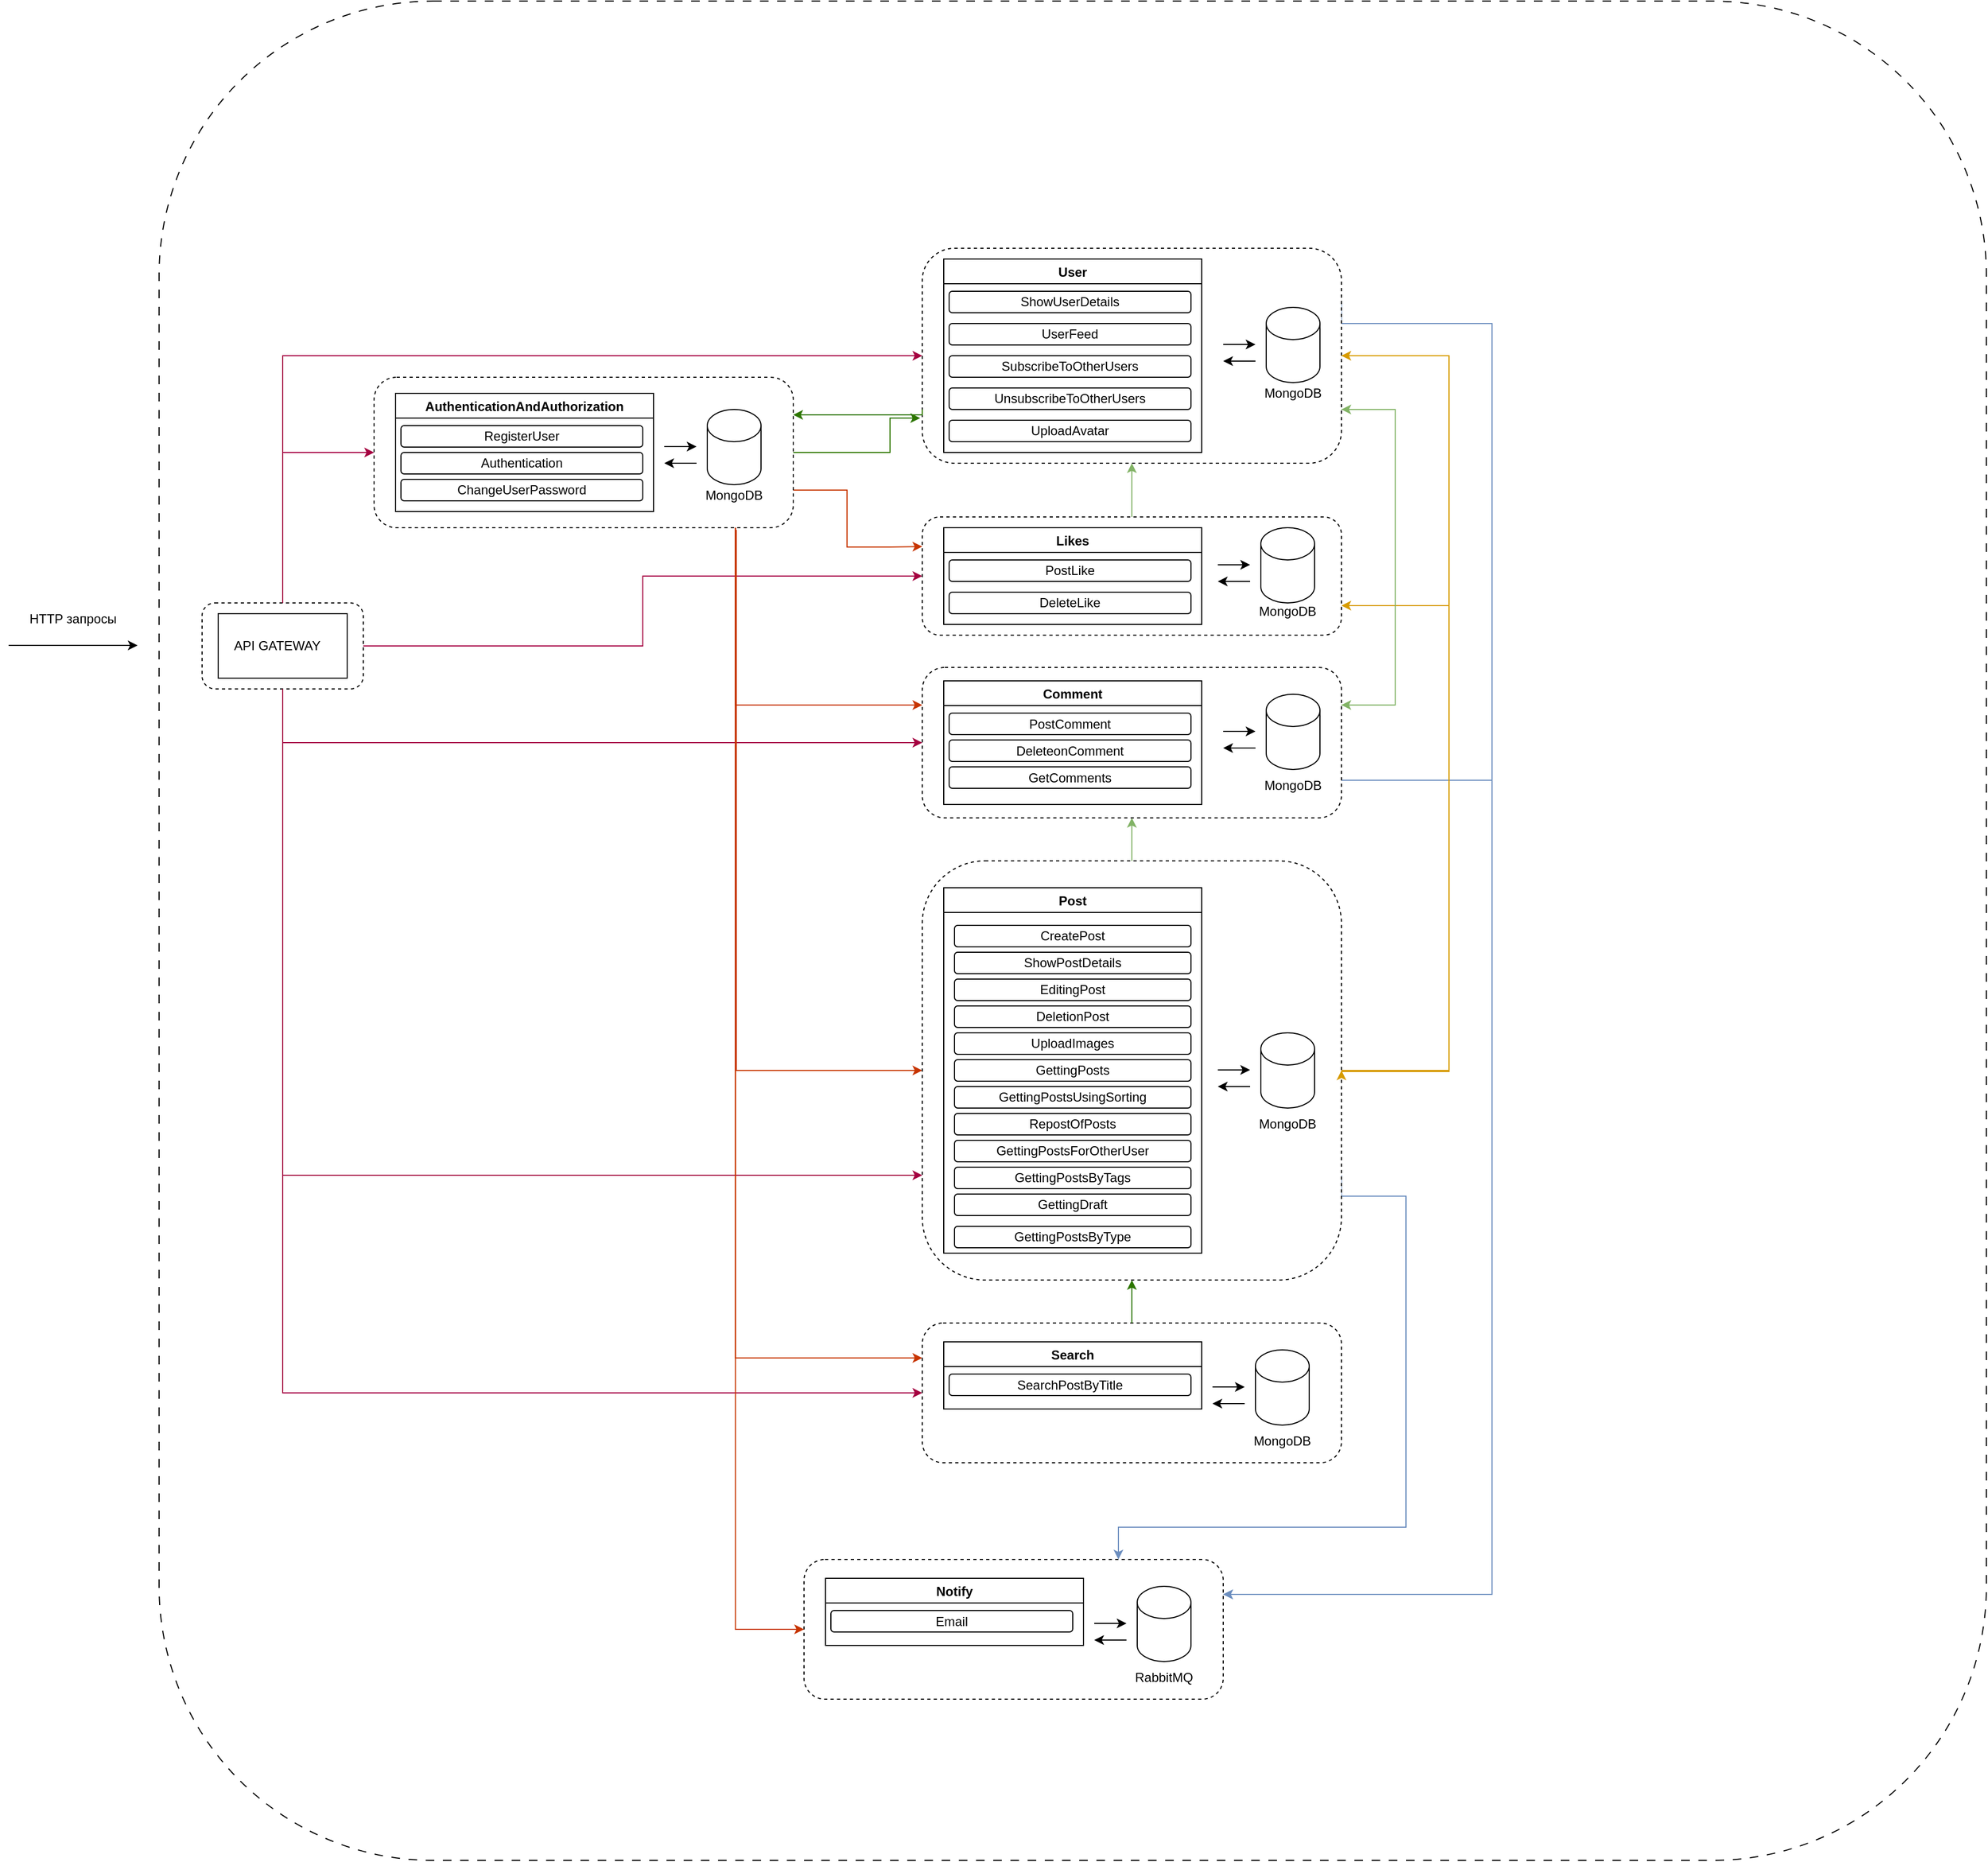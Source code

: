 <mxfile version="21.6.1" type="device">
  <diagram name="Страница 1" id="yI9zd2pT9esUjkgYPhoz">
    <mxGraphModel dx="1272" dy="843" grid="1" gridSize="10" guides="1" tooltips="1" connect="1" arrows="1" fold="1" page="1" pageScale="4" pageWidth="827" pageHeight="1169" math="0" shadow="0">
      <root>
        <mxCell id="0" />
        <mxCell id="1" parent="0" />
        <mxCell id="9OwBvTJ7RTWJVoX8R5Mj-106" value="" style="rounded=1;whiteSpace=wrap;html=1;dashed=1;dashPattern=8 8;" parent="1" vertex="1">
          <mxGeometry x="180" y="10" width="1700" height="1730" as="geometry" />
        </mxCell>
        <mxCell id="V9B4uRtNzhAgs2MjrMtX-153" value="" style="group" parent="1" vertex="1" connectable="0">
          <mxGeometry x="40" y="580" width="120" height="30" as="geometry" />
        </mxCell>
        <mxCell id="V9B4uRtNzhAgs2MjrMtX-4" value="" style="endArrow=classic;html=1;rounded=0;" parent="V9B4uRtNzhAgs2MjrMtX-153" edge="1">
          <mxGeometry width="50" height="50" relative="1" as="geometry">
            <mxPoint y="29.5" as="sourcePoint" />
            <mxPoint x="120" y="29.5" as="targetPoint" />
            <Array as="points" />
          </mxGeometry>
        </mxCell>
        <mxCell id="V9B4uRtNzhAgs2MjrMtX-154" style="edgeStyle=orthogonalEdgeStyle;rounded=0;orthogonalLoop=1;jettySize=auto;html=1;exitX=0.5;exitY=1;exitDx=0;exitDy=0;" parent="1" edge="1">
          <mxGeometry relative="1" as="geometry">
            <mxPoint x="625" y="1230" as="sourcePoint" />
            <mxPoint x="625" y="1230" as="targetPoint" />
          </mxGeometry>
        </mxCell>
        <mxCell id="V9B4uRtNzhAgs2MjrMtX-6" value="HTTP запросы" style="text;html=1;strokeColor=none;fillColor=none;align=center;verticalAlign=middle;whiteSpace=wrap;rounded=0;" parent="1" vertex="1">
          <mxGeometry x="50" y="570" width="100" height="30" as="geometry" />
        </mxCell>
        <mxCell id="9OwBvTJ7RTWJVoX8R5Mj-148" style="edgeStyle=orthogonalEdgeStyle;rounded=0;orthogonalLoop=1;jettySize=auto;html=1;exitX=0.5;exitY=0;exitDx=0;exitDy=0;entryX=0.5;entryY=1;entryDx=0;entryDy=0;fillColor=#d5e8d4;strokeColor=#82b366;" parent="1" source="9OwBvTJ7RTWJVoX8R5Mj-32" target="9OwBvTJ7RTWJVoX8R5Mj-17" edge="1">
          <mxGeometry relative="1" as="geometry" />
        </mxCell>
        <mxCell id="9OwBvTJ7RTWJVoX8R5Mj-142" style="edgeStyle=orthogonalEdgeStyle;rounded=0;orthogonalLoop=1;jettySize=auto;html=1;exitX=0.5;exitY=0;exitDx=0;exitDy=0;entryX=0.5;entryY=1;entryDx=0;entryDy=0;fillColor=#d5e8d4;strokeColor=#82b366;" parent="1" source="9OwBvTJ7RTWJVoX8R5Mj-70" target="9OwBvTJ7RTWJVoX8R5Mj-49" edge="1">
          <mxGeometry relative="1" as="geometry" />
        </mxCell>
        <mxCell id="9OwBvTJ7RTWJVoX8R5Mj-145" style="edgeStyle=orthogonalEdgeStyle;rounded=0;orthogonalLoop=1;jettySize=auto;html=1;exitX=1;exitY=0.5;exitDx=0;exitDy=0;entryX=1;entryY=0.75;entryDx=0;entryDy=0;fillColor=#ffe6cc;strokeColor=#d79b00;" parent="1" source="9OwBvTJ7RTWJVoX8R5Mj-70" target="9OwBvTJ7RTWJVoX8R5Mj-32" edge="1">
          <mxGeometry relative="1" as="geometry">
            <Array as="points">
              <mxPoint x="1380" y="1005" />
              <mxPoint x="1380" y="572" />
            </Array>
          </mxGeometry>
        </mxCell>
        <mxCell id="9OwBvTJ7RTWJVoX8R5Mj-105" value="" style="group" parent="1" vertex="1" connectable="0">
          <mxGeometry x="890" y="1240" width="390" height="130" as="geometry" />
        </mxCell>
        <mxCell id="9OwBvTJ7RTWJVoX8R5Mj-60" value="" style="rounded=1;whiteSpace=wrap;html=1;dashed=1;" parent="9OwBvTJ7RTWJVoX8R5Mj-105" vertex="1">
          <mxGeometry width="390" height="130" as="geometry" />
        </mxCell>
        <mxCell id="9OwBvTJ7RTWJVoX8R5Mj-61" value="Search" style="swimlane;" parent="9OwBvTJ7RTWJVoX8R5Mj-105" vertex="1">
          <mxGeometry x="20" y="17.5" width="240" height="62.5" as="geometry" />
        </mxCell>
        <mxCell id="9OwBvTJ7RTWJVoX8R5Mj-62" value="SearchPostByTitle" style="rounded=1;whiteSpace=wrap;html=1;" parent="9OwBvTJ7RTWJVoX8R5Mj-61" vertex="1">
          <mxGeometry x="5" y="30" width="225" height="20" as="geometry" />
        </mxCell>
        <mxCell id="9OwBvTJ7RTWJVoX8R5Mj-65" value="" style="endArrow=classic;html=1;rounded=0;" parent="9OwBvTJ7RTWJVoX8R5Mj-105" edge="1">
          <mxGeometry width="50" height="50" relative="1" as="geometry">
            <mxPoint x="300" y="75" as="sourcePoint" />
            <mxPoint x="270" y="75" as="targetPoint" />
          </mxGeometry>
        </mxCell>
        <mxCell id="9OwBvTJ7RTWJVoX8R5Mj-66" value="" style="shape=cylinder3;whiteSpace=wrap;html=1;boundedLbl=1;backgroundOutline=1;size=15;" parent="9OwBvTJ7RTWJVoX8R5Mj-105" vertex="1">
          <mxGeometry x="310" y="25" width="50" height="70" as="geometry" />
        </mxCell>
        <mxCell id="9OwBvTJ7RTWJVoX8R5Mj-67" value="" style="endArrow=classic;html=1;rounded=0;" parent="9OwBvTJ7RTWJVoX8R5Mj-105" edge="1">
          <mxGeometry width="50" height="50" relative="1" as="geometry">
            <mxPoint x="270" y="59.5" as="sourcePoint" />
            <mxPoint x="300" y="59.5" as="targetPoint" />
            <Array as="points">
              <mxPoint x="280" y="59.5" />
            </Array>
          </mxGeometry>
        </mxCell>
        <mxCell id="9OwBvTJ7RTWJVoX8R5Mj-68" value="MongoDB" style="text;html=1;strokeColor=none;fillColor=none;align=center;verticalAlign=middle;whiteSpace=wrap;rounded=0;" parent="9OwBvTJ7RTWJVoX8R5Mj-105" vertex="1">
          <mxGeometry x="305" y="95" width="60" height="30" as="geometry" />
        </mxCell>
        <mxCell id="9OwBvTJ7RTWJVoX8R5Mj-104" style="edgeStyle=orthogonalEdgeStyle;rounded=0;orthogonalLoop=1;jettySize=auto;html=1;exitX=0.5;exitY=1;exitDx=0;exitDy=0;" parent="9OwBvTJ7RTWJVoX8R5Mj-105" source="9OwBvTJ7RTWJVoX8R5Mj-60" target="9OwBvTJ7RTWJVoX8R5Mj-60" edge="1">
          <mxGeometry relative="1" as="geometry" />
        </mxCell>
        <mxCell id="9OwBvTJ7RTWJVoX8R5Mj-107" value="" style="group" parent="1" vertex="1" connectable="0">
          <mxGeometry x="220" y="570" width="150" height="80" as="geometry" />
        </mxCell>
        <mxCell id="V9B4uRtNzhAgs2MjrMtX-8" value="" style="rounded=1;whiteSpace=wrap;html=1;dashed=1;strokeColor=default;" parent="9OwBvTJ7RTWJVoX8R5Mj-107" vertex="1">
          <mxGeometry width="150" height="80" as="geometry" />
        </mxCell>
        <mxCell id="V9B4uRtNzhAgs2MjrMtX-7" value="" style="rounded=0;whiteSpace=wrap;html=1;perimeterSpacing=0;" parent="9OwBvTJ7RTWJVoX8R5Mj-107" vertex="1">
          <mxGeometry x="15" y="10" width="120" height="60" as="geometry" />
        </mxCell>
        <mxCell id="V9B4uRtNzhAgs2MjrMtX-9" value="API GATEWAY" style="text;html=1;strokeColor=none;fillColor=none;align=center;verticalAlign=middle;whiteSpace=wrap;rounded=0;" parent="9OwBvTJ7RTWJVoX8R5Mj-107" vertex="1">
          <mxGeometry x="15" y="25" width="110" height="30" as="geometry" />
        </mxCell>
        <mxCell id="9OwBvTJ7RTWJVoX8R5Mj-108" style="edgeStyle=orthogonalEdgeStyle;rounded=0;orthogonalLoop=1;jettySize=auto;html=1;exitX=0.5;exitY=0;exitDx=0;exitDy=0;entryX=0;entryY=0.5;entryDx=0;entryDy=0;fillColor=#d80073;strokeColor=#A50040;" parent="1" source="V9B4uRtNzhAgs2MjrMtX-8" target="9OwBvTJ7RTWJVoX8R5Mj-2" edge="1">
          <mxGeometry relative="1" as="geometry" />
        </mxCell>
        <mxCell id="9OwBvTJ7RTWJVoX8R5Mj-109" style="edgeStyle=orthogonalEdgeStyle;rounded=0;orthogonalLoop=1;jettySize=auto;html=1;exitX=0.5;exitY=0;exitDx=0;exitDy=0;entryX=0;entryY=0.5;entryDx=0;entryDy=0;fillColor=#d80073;strokeColor=#A50040;" parent="1" source="V9B4uRtNzhAgs2MjrMtX-8" target="9OwBvTJ7RTWJVoX8R5Mj-17" edge="1">
          <mxGeometry relative="1" as="geometry" />
        </mxCell>
        <mxCell id="9OwBvTJ7RTWJVoX8R5Mj-110" style="edgeStyle=orthogonalEdgeStyle;rounded=0;orthogonalLoop=1;jettySize=auto;html=1;exitX=1;exitY=0.5;exitDx=0;exitDy=0;entryX=0;entryY=0.5;entryDx=0;entryDy=0;fillColor=#d80073;strokeColor=#A50040;" parent="1" source="V9B4uRtNzhAgs2MjrMtX-8" target="9OwBvTJ7RTWJVoX8R5Mj-32" edge="1">
          <mxGeometry relative="1" as="geometry" />
        </mxCell>
        <mxCell id="9OwBvTJ7RTWJVoX8R5Mj-111" style="edgeStyle=orthogonalEdgeStyle;rounded=0;orthogonalLoop=1;jettySize=auto;html=1;exitX=0.5;exitY=1;exitDx=0;exitDy=0;entryX=0;entryY=0.5;entryDx=0;entryDy=0;fillColor=#d80073;strokeColor=#A50040;" parent="1" source="V9B4uRtNzhAgs2MjrMtX-8" target="9OwBvTJ7RTWJVoX8R5Mj-49" edge="1">
          <mxGeometry relative="1" as="geometry" />
        </mxCell>
        <mxCell id="9OwBvTJ7RTWJVoX8R5Mj-112" style="edgeStyle=orthogonalEdgeStyle;rounded=0;orthogonalLoop=1;jettySize=auto;html=1;exitX=0.5;exitY=1;exitDx=0;exitDy=0;entryX=0;entryY=0.75;entryDx=0;entryDy=0;fillColor=#d80073;strokeColor=#A50040;" parent="1" source="V9B4uRtNzhAgs2MjrMtX-8" target="9OwBvTJ7RTWJVoX8R5Mj-70" edge="1">
          <mxGeometry relative="1" as="geometry" />
        </mxCell>
        <mxCell id="9OwBvTJ7RTWJVoX8R5Mj-113" style="edgeStyle=orthogonalEdgeStyle;rounded=0;orthogonalLoop=1;jettySize=auto;html=1;exitX=0.5;exitY=1;exitDx=0;exitDy=0;entryX=0;entryY=0.5;entryDx=0;entryDy=0;fillColor=#d80073;strokeColor=#A50040;" parent="1" source="V9B4uRtNzhAgs2MjrMtX-8" target="9OwBvTJ7RTWJVoX8R5Mj-60" edge="1">
          <mxGeometry relative="1" as="geometry" />
        </mxCell>
        <mxCell id="9OwBvTJ7RTWJVoX8R5Mj-115" value="" style="group" parent="1" vertex="1" connectable="0">
          <mxGeometry x="780" y="1460" width="390" height="130" as="geometry" />
        </mxCell>
        <mxCell id="9OwBvTJ7RTWJVoX8R5Mj-116" value="" style="rounded=1;whiteSpace=wrap;html=1;dashed=1;" parent="9OwBvTJ7RTWJVoX8R5Mj-115" vertex="1">
          <mxGeometry width="390" height="130" as="geometry" />
        </mxCell>
        <mxCell id="9OwBvTJ7RTWJVoX8R5Mj-117" value="Notify" style="swimlane;" parent="9OwBvTJ7RTWJVoX8R5Mj-115" vertex="1">
          <mxGeometry x="20" y="17.5" width="240" height="62.5" as="geometry" />
        </mxCell>
        <mxCell id="9OwBvTJ7RTWJVoX8R5Mj-118" value="Email" style="rounded=1;whiteSpace=wrap;html=1;" parent="9OwBvTJ7RTWJVoX8R5Mj-117" vertex="1">
          <mxGeometry x="5" y="30" width="225" height="20" as="geometry" />
        </mxCell>
        <mxCell id="9OwBvTJ7RTWJVoX8R5Mj-119" value="" style="endArrow=classic;html=1;rounded=0;" parent="9OwBvTJ7RTWJVoX8R5Mj-115" edge="1">
          <mxGeometry width="50" height="50" relative="1" as="geometry">
            <mxPoint x="300" y="75" as="sourcePoint" />
            <mxPoint x="270" y="75" as="targetPoint" />
          </mxGeometry>
        </mxCell>
        <mxCell id="9OwBvTJ7RTWJVoX8R5Mj-120" value="" style="shape=cylinder3;whiteSpace=wrap;html=1;boundedLbl=1;backgroundOutline=1;size=15;" parent="9OwBvTJ7RTWJVoX8R5Mj-115" vertex="1">
          <mxGeometry x="310" y="25" width="50" height="70" as="geometry" />
        </mxCell>
        <mxCell id="9OwBvTJ7RTWJVoX8R5Mj-121" value="" style="endArrow=classic;html=1;rounded=0;" parent="9OwBvTJ7RTWJVoX8R5Mj-115" edge="1">
          <mxGeometry width="50" height="50" relative="1" as="geometry">
            <mxPoint x="270" y="59.5" as="sourcePoint" />
            <mxPoint x="300" y="59.5" as="targetPoint" />
            <Array as="points">
              <mxPoint x="280" y="59.5" />
            </Array>
          </mxGeometry>
        </mxCell>
        <mxCell id="9OwBvTJ7RTWJVoX8R5Mj-122" value="RabbitMQ" style="text;html=1;strokeColor=none;fillColor=none;align=center;verticalAlign=middle;whiteSpace=wrap;rounded=0;" parent="9OwBvTJ7RTWJVoX8R5Mj-115" vertex="1">
          <mxGeometry x="305" y="95" width="60" height="30" as="geometry" />
        </mxCell>
        <mxCell id="9OwBvTJ7RTWJVoX8R5Mj-123" style="edgeStyle=orthogonalEdgeStyle;rounded=0;orthogonalLoop=1;jettySize=auto;html=1;exitX=0.5;exitY=1;exitDx=0;exitDy=0;" parent="9OwBvTJ7RTWJVoX8R5Mj-115" source="9OwBvTJ7RTWJVoX8R5Mj-116" target="9OwBvTJ7RTWJVoX8R5Mj-116" edge="1">
          <mxGeometry relative="1" as="geometry" />
        </mxCell>
        <mxCell id="9OwBvTJ7RTWJVoX8R5Mj-126" style="edgeStyle=orthogonalEdgeStyle;rounded=0;orthogonalLoop=1;jettySize=auto;html=1;exitX=1;exitY=0.75;exitDx=0;exitDy=0;entryX=0;entryY=0.25;entryDx=0;entryDy=0;fillColor=#fa6800;strokeColor=#C73500;" parent="1" source="9OwBvTJ7RTWJVoX8R5Mj-2" target="9OwBvTJ7RTWJVoX8R5Mj-32" edge="1">
          <mxGeometry relative="1" as="geometry">
            <Array as="points">
              <mxPoint x="820" y="465" />
              <mxPoint x="820" y="518" />
              <mxPoint x="860" y="518" />
            </Array>
          </mxGeometry>
        </mxCell>
        <mxCell id="9OwBvTJ7RTWJVoX8R5Mj-127" style="edgeStyle=orthogonalEdgeStyle;rounded=0;orthogonalLoop=1;jettySize=auto;html=1;exitX=0.862;exitY=0.998;exitDx=0;exitDy=0;entryX=0;entryY=0.25;entryDx=0;entryDy=0;exitPerimeter=0;fillColor=#fa6800;strokeColor=#C73500;" parent="1" source="9OwBvTJ7RTWJVoX8R5Mj-2" target="9OwBvTJ7RTWJVoX8R5Mj-49" edge="1">
          <mxGeometry relative="1" as="geometry">
            <Array as="points">
              <mxPoint x="716" y="665" />
            </Array>
          </mxGeometry>
        </mxCell>
        <mxCell id="9OwBvTJ7RTWJVoX8R5Mj-129" style="edgeStyle=orthogonalEdgeStyle;rounded=0;orthogonalLoop=1;jettySize=auto;html=1;exitX=0.864;exitY=1.014;exitDx=0;exitDy=0;entryX=0;entryY=0.5;entryDx=0;entryDy=0;exitPerimeter=0;fillColor=#fa6800;strokeColor=#C73500;" parent="1" source="9OwBvTJ7RTWJVoX8R5Mj-2" target="9OwBvTJ7RTWJVoX8R5Mj-70" edge="1">
          <mxGeometry relative="1" as="geometry">
            <Array as="points">
              <mxPoint x="717" y="1005" />
            </Array>
          </mxGeometry>
        </mxCell>
        <mxCell id="9OwBvTJ7RTWJVoX8R5Mj-131" style="edgeStyle=orthogonalEdgeStyle;rounded=0;orthogonalLoop=1;jettySize=auto;html=1;exitX=0.862;exitY=0.998;exitDx=0;exitDy=0;entryX=0;entryY=0.25;entryDx=0;entryDy=0;fillColor=#fa6800;strokeColor=#C73500;exitPerimeter=0;" parent="1" source="9OwBvTJ7RTWJVoX8R5Mj-2" target="9OwBvTJ7RTWJVoX8R5Mj-60" edge="1">
          <mxGeometry relative="1" as="geometry">
            <Array as="points">
              <mxPoint x="716" y="1272" />
            </Array>
          </mxGeometry>
        </mxCell>
        <mxCell id="9OwBvTJ7RTWJVoX8R5Mj-132" style="edgeStyle=orthogonalEdgeStyle;rounded=0;orthogonalLoop=1;jettySize=auto;html=1;exitX=0.862;exitY=0.998;exitDx=0;exitDy=0;entryX=0;entryY=0.5;entryDx=0;entryDy=0;exitPerimeter=0;fillColor=#fa6800;strokeColor=#C73500;" parent="1" source="9OwBvTJ7RTWJVoX8R5Mj-2" target="9OwBvTJ7RTWJVoX8R5Mj-116" edge="1">
          <mxGeometry relative="1" as="geometry">
            <Array as="points">
              <mxPoint x="716" y="1525" />
            </Array>
          </mxGeometry>
        </mxCell>
        <mxCell id="9OwBvTJ7RTWJVoX8R5Mj-138" style="edgeStyle=orthogonalEdgeStyle;rounded=0;orthogonalLoop=1;jettySize=auto;html=1;exitX=1;exitY=0.25;exitDx=0;exitDy=0;entryX=1;entryY=0.25;entryDx=0;entryDy=0;fillColor=#dae8fc;strokeColor=#6c8ebf;" parent="1" source="9OwBvTJ7RTWJVoX8R5Mj-17" edge="1" target="9OwBvTJ7RTWJVoX8R5Mj-116">
          <mxGeometry relative="1" as="geometry">
            <mxPoint x="920" y="1520" as="targetPoint" />
            <Array as="points">
              <mxPoint x="1280" y="310" />
              <mxPoint x="1420" y="310" />
              <mxPoint x="1420" y="1493" />
            </Array>
          </mxGeometry>
        </mxCell>
        <mxCell id="9OwBvTJ7RTWJVoX8R5Mj-147" style="edgeStyle=orthogonalEdgeStyle;rounded=0;orthogonalLoop=1;jettySize=auto;html=1;exitX=1;exitY=0.75;exitDx=0;exitDy=0;entryX=1;entryY=0.25;entryDx=0;entryDy=0;fillColor=#dae8fc;strokeColor=#6c8ebf;" parent="1" source="9OwBvTJ7RTWJVoX8R5Mj-49" target="9OwBvTJ7RTWJVoX8R5Mj-116" edge="1">
          <mxGeometry relative="1" as="geometry">
            <Array as="points">
              <mxPoint x="1420" y="735" />
              <mxPoint x="1420" y="1493" />
            </Array>
          </mxGeometry>
        </mxCell>
        <mxCell id="9OwBvTJ7RTWJVoX8R5Mj-151" style="edgeStyle=orthogonalEdgeStyle;rounded=0;orthogonalLoop=1;jettySize=auto;html=1;exitX=1;exitY=0.75;exitDx=0;exitDy=0;entryX=0.75;entryY=0;entryDx=0;entryDy=0;fillColor=#dae8fc;strokeColor=#6c8ebf;" parent="1" source="9OwBvTJ7RTWJVoX8R5Mj-70" target="9OwBvTJ7RTWJVoX8R5Mj-116" edge="1">
          <mxGeometry relative="1" as="geometry">
            <mxPoint x="920" y="1460" as="targetPoint" />
            <Array as="points">
              <mxPoint x="1280" y="1122" />
              <mxPoint x="1340" y="1122" />
              <mxPoint x="1340" y="1430" />
              <mxPoint x="1073" y="1430" />
            </Array>
          </mxGeometry>
        </mxCell>
        <mxCell id="9OwBvTJ7RTWJVoX8R5Mj-140" style="edgeStyle=orthogonalEdgeStyle;rounded=0;orthogonalLoop=1;jettySize=auto;html=1;exitX=1;exitY=0.5;exitDx=0;exitDy=0;entryX=-0.005;entryY=0.79;entryDx=0;entryDy=0;entryPerimeter=0;fillColor=#60a917;strokeColor=#2D7600;" parent="1" source="9OwBvTJ7RTWJVoX8R5Mj-2" target="9OwBvTJ7RTWJVoX8R5Mj-17" edge="1">
          <mxGeometry relative="1" as="geometry">
            <Array as="points">
              <mxPoint x="860" y="430" />
              <mxPoint x="860" y="398" />
            </Array>
          </mxGeometry>
        </mxCell>
        <mxCell id="9OwBvTJ7RTWJVoX8R5Mj-94" value="" style="group" parent="1" vertex="1" connectable="0">
          <mxGeometry x="380" y="360" width="390" height="140" as="geometry" />
        </mxCell>
        <mxCell id="9OwBvTJ7RTWJVoX8R5Mj-2" value="" style="rounded=1;whiteSpace=wrap;html=1;dashed=1;" parent="9OwBvTJ7RTWJVoX8R5Mj-94" vertex="1">
          <mxGeometry width="390" height="140" as="geometry" />
        </mxCell>
        <mxCell id="9OwBvTJ7RTWJVoX8R5Mj-3" value="AuthenticationAndAuthorization" style="swimlane;" parent="9OwBvTJ7RTWJVoX8R5Mj-94" vertex="1">
          <mxGeometry x="20" y="15" width="240" height="110" as="geometry" />
        </mxCell>
        <mxCell id="9OwBvTJ7RTWJVoX8R5Mj-4" value="RegisterUser" style="rounded=1;whiteSpace=wrap;html=1;" parent="9OwBvTJ7RTWJVoX8R5Mj-3" vertex="1">
          <mxGeometry x="5" y="30" width="225" height="20" as="geometry" />
        </mxCell>
        <mxCell id="9OwBvTJ7RTWJVoX8R5Mj-5" value="Authentication" style="rounded=1;whiteSpace=wrap;html=1;" parent="9OwBvTJ7RTWJVoX8R5Mj-3" vertex="1">
          <mxGeometry x="5" y="55" width="225" height="20" as="geometry" />
        </mxCell>
        <mxCell id="9OwBvTJ7RTWJVoX8R5Mj-7" value="ChangeUserPassword" style="rounded=1;whiteSpace=wrap;html=1;" parent="9OwBvTJ7RTWJVoX8R5Mj-3" vertex="1">
          <mxGeometry x="5" y="80" width="225" height="20" as="geometry" />
        </mxCell>
        <mxCell id="9OwBvTJ7RTWJVoX8R5Mj-12" value="" style="endArrow=classic;html=1;rounded=0;" parent="9OwBvTJ7RTWJVoX8R5Mj-94" edge="1">
          <mxGeometry width="50" height="50" relative="1" as="geometry">
            <mxPoint x="300" y="80" as="sourcePoint" />
            <mxPoint x="270" y="80" as="targetPoint" />
          </mxGeometry>
        </mxCell>
        <mxCell id="9OwBvTJ7RTWJVoX8R5Mj-13" value="" style="shape=cylinder3;whiteSpace=wrap;html=1;boundedLbl=1;backgroundOutline=1;size=15;" parent="9OwBvTJ7RTWJVoX8R5Mj-94" vertex="1">
          <mxGeometry x="310" y="30" width="50" height="70" as="geometry" />
        </mxCell>
        <mxCell id="9OwBvTJ7RTWJVoX8R5Mj-14" value="MongoDB" style="text;html=1;strokeColor=none;fillColor=none;align=center;verticalAlign=middle;whiteSpace=wrap;rounded=0;" parent="9OwBvTJ7RTWJVoX8R5Mj-94" vertex="1">
          <mxGeometry x="305" y="95" width="60" height="30" as="geometry" />
        </mxCell>
        <mxCell id="9OwBvTJ7RTWJVoX8R5Mj-15" value="" style="endArrow=classic;html=1;rounded=0;" parent="9OwBvTJ7RTWJVoX8R5Mj-94" edge="1">
          <mxGeometry width="50" height="50" relative="1" as="geometry">
            <mxPoint x="270" y="64.5" as="sourcePoint" />
            <mxPoint x="300" y="64.5" as="targetPoint" />
            <Array as="points">
              <mxPoint x="280" y="64.5" />
            </Array>
          </mxGeometry>
        </mxCell>
        <mxCell id="9OwBvTJ7RTWJVoX8R5Mj-98" value="" style="group" parent="1" vertex="1" connectable="0">
          <mxGeometry x="870" y="240" width="410" height="200" as="geometry" />
        </mxCell>
        <mxCell id="9OwBvTJ7RTWJVoX8R5Mj-17" value="" style="rounded=1;whiteSpace=wrap;html=1;dashed=1;" parent="9OwBvTJ7RTWJVoX8R5Mj-98" vertex="1">
          <mxGeometry x="20" width="390" height="200" as="geometry" />
        </mxCell>
        <mxCell id="9OwBvTJ7RTWJVoX8R5Mj-24" value="UserFeed" style="rounded=1;whiteSpace=wrap;html=1;" parent="9OwBvTJ7RTWJVoX8R5Mj-98" vertex="1">
          <mxGeometry x="45" y="70" width="225" height="20" as="geometry" />
        </mxCell>
        <mxCell id="9OwBvTJ7RTWJVoX8R5Mj-25" value="SubscribeToOtherUsers" style="rounded=1;whiteSpace=wrap;html=1;" parent="9OwBvTJ7RTWJVoX8R5Mj-98" vertex="1">
          <mxGeometry x="45" y="100" width="225" height="20" as="geometry" />
        </mxCell>
        <mxCell id="9OwBvTJ7RTWJVoX8R5Mj-27" value="" style="endArrow=classic;html=1;rounded=0;" parent="9OwBvTJ7RTWJVoX8R5Mj-98" edge="1">
          <mxGeometry width="50" height="50" relative="1" as="geometry">
            <mxPoint x="330" y="105" as="sourcePoint" />
            <mxPoint x="300" y="105" as="targetPoint" />
          </mxGeometry>
        </mxCell>
        <mxCell id="9OwBvTJ7RTWJVoX8R5Mj-28" value="" style="shape=cylinder3;whiteSpace=wrap;html=1;boundedLbl=1;backgroundOutline=1;size=15;" parent="9OwBvTJ7RTWJVoX8R5Mj-98" vertex="1">
          <mxGeometry x="340" y="55" width="50" height="70" as="geometry" />
        </mxCell>
        <mxCell id="9OwBvTJ7RTWJVoX8R5Mj-29" value="MongoDB" style="text;html=1;strokeColor=none;fillColor=none;align=center;verticalAlign=middle;whiteSpace=wrap;rounded=0;" parent="9OwBvTJ7RTWJVoX8R5Mj-98" vertex="1">
          <mxGeometry x="335" y="120" width="60" height="30" as="geometry" />
        </mxCell>
        <mxCell id="9OwBvTJ7RTWJVoX8R5Mj-30" value="" style="endArrow=classic;html=1;rounded=0;" parent="9OwBvTJ7RTWJVoX8R5Mj-98" edge="1">
          <mxGeometry width="50" height="50" relative="1" as="geometry">
            <mxPoint x="300" y="89.5" as="sourcePoint" />
            <mxPoint x="330" y="89.5" as="targetPoint" />
            <Array as="points">
              <mxPoint x="310" y="89.5" />
            </Array>
          </mxGeometry>
        </mxCell>
        <mxCell id="9OwBvTJ7RTWJVoX8R5Mj-18" value="User" style="swimlane;container=0;" parent="9OwBvTJ7RTWJVoX8R5Mj-98" vertex="1">
          <mxGeometry x="40" y="10" width="240" height="180" as="geometry" />
        </mxCell>
        <mxCell id="9OwBvTJ7RTWJVoX8R5Mj-21" value="ShowUserDetails" style="rounded=1;whiteSpace=wrap;html=1;" parent="9OwBvTJ7RTWJVoX8R5Mj-98" vertex="1">
          <mxGeometry x="45" y="40" width="225" height="20" as="geometry" />
        </mxCell>
        <mxCell id="9OwBvTJ7RTWJVoX8R5Mj-23" value="UploadAvatar" style="rounded=1;whiteSpace=wrap;html=1;" parent="9OwBvTJ7RTWJVoX8R5Mj-98" vertex="1">
          <mxGeometry x="45" y="160" width="225" height="20" as="geometry" />
        </mxCell>
        <mxCell id="9OwBvTJ7RTWJVoX8R5Mj-26" value="UnsubscribeToOtherUsers" style="rounded=1;whiteSpace=wrap;html=1;container=0;" parent="9OwBvTJ7RTWJVoX8R5Mj-98" vertex="1">
          <mxGeometry x="45" y="130" width="225" height="20" as="geometry" />
        </mxCell>
        <mxCell id="9OwBvTJ7RTWJVoX8R5Mj-153" value="" style="group" parent="1" vertex="1" connectable="0">
          <mxGeometry x="890" y="490" width="390" height="110" as="geometry" />
        </mxCell>
        <mxCell id="9OwBvTJ7RTWJVoX8R5Mj-32" value="" style="rounded=1;whiteSpace=wrap;html=1;dashed=1;" parent="9OwBvTJ7RTWJVoX8R5Mj-153" vertex="1">
          <mxGeometry width="390" height="110" as="geometry" />
        </mxCell>
        <mxCell id="9OwBvTJ7RTWJVoX8R5Mj-33" value="Likes" style="swimlane;" parent="9OwBvTJ7RTWJVoX8R5Mj-153" vertex="1">
          <mxGeometry x="20" y="10" width="240" height="90" as="geometry" />
        </mxCell>
        <mxCell id="9OwBvTJ7RTWJVoX8R5Mj-46" value="PostLike" style="rounded=1;whiteSpace=wrap;html=1;" parent="9OwBvTJ7RTWJVoX8R5Mj-33" vertex="1">
          <mxGeometry x="5" y="30" width="225" height="20" as="geometry" />
        </mxCell>
        <mxCell id="9OwBvTJ7RTWJVoX8R5Mj-47" value="DeleteLike" style="rounded=1;whiteSpace=wrap;html=1;" parent="9OwBvTJ7RTWJVoX8R5Mj-33" vertex="1">
          <mxGeometry x="5" y="60" width="225" height="20" as="geometry" />
        </mxCell>
        <mxCell id="9OwBvTJ7RTWJVoX8R5Mj-42" value="" style="endArrow=classic;html=1;rounded=0;" parent="9OwBvTJ7RTWJVoX8R5Mj-153" edge="1">
          <mxGeometry width="50" height="50" relative="1" as="geometry">
            <mxPoint x="305" y="60" as="sourcePoint" />
            <mxPoint x="275" y="60" as="targetPoint" />
          </mxGeometry>
        </mxCell>
        <mxCell id="9OwBvTJ7RTWJVoX8R5Mj-43" value="" style="shape=cylinder3;whiteSpace=wrap;html=1;boundedLbl=1;backgroundOutline=1;size=15;" parent="9OwBvTJ7RTWJVoX8R5Mj-153" vertex="1">
          <mxGeometry x="315" y="10" width="50" height="70" as="geometry" />
        </mxCell>
        <mxCell id="9OwBvTJ7RTWJVoX8R5Mj-44" value="MongoDB" style="text;html=1;strokeColor=none;fillColor=none;align=center;verticalAlign=middle;whiteSpace=wrap;rounded=0;" parent="9OwBvTJ7RTWJVoX8R5Mj-153" vertex="1">
          <mxGeometry x="310" y="70" width="60" height="35" as="geometry" />
        </mxCell>
        <mxCell id="9OwBvTJ7RTWJVoX8R5Mj-45" value="" style="endArrow=classic;html=1;rounded=0;" parent="9OwBvTJ7RTWJVoX8R5Mj-153" edge="1">
          <mxGeometry width="50" height="50" relative="1" as="geometry">
            <mxPoint x="275" y="44.5" as="sourcePoint" />
            <mxPoint x="305" y="44.5" as="targetPoint" />
            <Array as="points">
              <mxPoint x="285" y="44.5" />
            </Array>
          </mxGeometry>
        </mxCell>
        <mxCell id="9OwBvTJ7RTWJVoX8R5Mj-154" value="" style="group" parent="1" vertex="1" connectable="0">
          <mxGeometry x="890" y="630" width="390" height="140" as="geometry" />
        </mxCell>
        <mxCell id="9OwBvTJ7RTWJVoX8R5Mj-49" value="" style="rounded=1;whiteSpace=wrap;html=1;dashed=1;" parent="9OwBvTJ7RTWJVoX8R5Mj-154" vertex="1">
          <mxGeometry width="390" height="140" as="geometry" />
        </mxCell>
        <mxCell id="9OwBvTJ7RTWJVoX8R5Mj-50" value="Comment" style="swimlane;" parent="9OwBvTJ7RTWJVoX8R5Mj-154" vertex="1">
          <mxGeometry x="20" y="12.5" width="240" height="115" as="geometry" />
        </mxCell>
        <mxCell id="9OwBvTJ7RTWJVoX8R5Mj-51" value="PostComment" style="rounded=1;whiteSpace=wrap;html=1;" parent="9OwBvTJ7RTWJVoX8R5Mj-50" vertex="1">
          <mxGeometry x="5" y="30" width="225" height="20" as="geometry" />
        </mxCell>
        <mxCell id="9OwBvTJ7RTWJVoX8R5Mj-52" value="DeleteonComment" style="rounded=1;whiteSpace=wrap;html=1;" parent="9OwBvTJ7RTWJVoX8R5Mj-50" vertex="1">
          <mxGeometry x="5" y="55" width="225" height="20" as="geometry" />
        </mxCell>
        <mxCell id="9OwBvTJ7RTWJVoX8R5Mj-53" value="GetComments" style="rounded=1;whiteSpace=wrap;html=1;" parent="9OwBvTJ7RTWJVoX8R5Mj-50" vertex="1">
          <mxGeometry x="5" y="80" width="225" height="20" as="geometry" />
        </mxCell>
        <mxCell id="9OwBvTJ7RTWJVoX8R5Mj-54" value="" style="endArrow=classic;html=1;rounded=0;" parent="9OwBvTJ7RTWJVoX8R5Mj-154" edge="1">
          <mxGeometry width="50" height="50" relative="1" as="geometry">
            <mxPoint x="310" y="75" as="sourcePoint" />
            <mxPoint x="280" y="75" as="targetPoint" />
          </mxGeometry>
        </mxCell>
        <mxCell id="9OwBvTJ7RTWJVoX8R5Mj-55" value="" style="shape=cylinder3;whiteSpace=wrap;html=1;boundedLbl=1;backgroundOutline=1;size=15;" parent="9OwBvTJ7RTWJVoX8R5Mj-154" vertex="1">
          <mxGeometry x="320" y="25" width="50" height="70" as="geometry" />
        </mxCell>
        <mxCell id="9OwBvTJ7RTWJVoX8R5Mj-56" value="" style="endArrow=classic;html=1;rounded=0;" parent="9OwBvTJ7RTWJVoX8R5Mj-154" edge="1">
          <mxGeometry width="50" height="50" relative="1" as="geometry">
            <mxPoint x="280" y="59.5" as="sourcePoint" />
            <mxPoint x="310" y="59.5" as="targetPoint" />
            <Array as="points">
              <mxPoint x="290" y="59.5" />
            </Array>
          </mxGeometry>
        </mxCell>
        <mxCell id="9OwBvTJ7RTWJVoX8R5Mj-57" value="MongoDB" style="text;html=1;strokeColor=none;fillColor=none;align=center;verticalAlign=middle;whiteSpace=wrap;rounded=0;" parent="9OwBvTJ7RTWJVoX8R5Mj-154" vertex="1">
          <mxGeometry x="315" y="95" width="60.0" height="30" as="geometry" />
        </mxCell>
        <mxCell id="9OwBvTJ7RTWJVoX8R5Mj-103" style="edgeStyle=orthogonalEdgeStyle;rounded=0;orthogonalLoop=1;jettySize=auto;html=1;exitX=0.5;exitY=1;exitDx=0;exitDy=0;" parent="9OwBvTJ7RTWJVoX8R5Mj-154" source="9OwBvTJ7RTWJVoX8R5Mj-49" target="9OwBvTJ7RTWJVoX8R5Mj-49" edge="1">
          <mxGeometry relative="1" as="geometry" />
        </mxCell>
        <mxCell id="9OwBvTJ7RTWJVoX8R5Mj-156" value="" style="group" parent="1" vertex="1" connectable="0">
          <mxGeometry x="890" y="810" width="390" height="390" as="geometry" />
        </mxCell>
        <mxCell id="9OwBvTJ7RTWJVoX8R5Mj-70" value="" style="rounded=1;whiteSpace=wrap;html=1;dashed=1;" parent="9OwBvTJ7RTWJVoX8R5Mj-156" vertex="1">
          <mxGeometry width="390" height="390" as="geometry" />
        </mxCell>
        <mxCell id="9OwBvTJ7RTWJVoX8R5Mj-71" value="Post" style="swimlane;" parent="9OwBvTJ7RTWJVoX8R5Mj-156" vertex="1">
          <mxGeometry x="20" y="25" width="240" height="340" as="geometry" />
        </mxCell>
        <mxCell id="9OwBvTJ7RTWJVoX8R5Mj-85" value="GettingPostsUsingSorting" style="rounded=1;whiteSpace=wrap;html=1;" parent="9OwBvTJ7RTWJVoX8R5Mj-71" vertex="1">
          <mxGeometry x="10" y="185" width="220" height="20" as="geometry" />
        </mxCell>
        <mxCell id="9OwBvTJ7RTWJVoX8R5Mj-89" value="GettingPostsForOtherUser" style="rounded=1;whiteSpace=wrap;html=1;" parent="9OwBvTJ7RTWJVoX8R5Mj-71" vertex="1">
          <mxGeometry x="10" y="235" width="220" height="20" as="geometry" />
        </mxCell>
        <mxCell id="9OwBvTJ7RTWJVoX8R5Mj-72" value="CreatePost" style="rounded=1;whiteSpace=wrap;html=1;" parent="9OwBvTJ7RTWJVoX8R5Mj-156" vertex="1">
          <mxGeometry x="30" y="60" width="220" height="20" as="geometry" />
        </mxCell>
        <mxCell id="9OwBvTJ7RTWJVoX8R5Mj-73" value="ShowPostDetails" style="rounded=1;whiteSpace=wrap;html=1;" parent="9OwBvTJ7RTWJVoX8R5Mj-156" vertex="1">
          <mxGeometry x="30" y="85" width="220" height="20" as="geometry" />
        </mxCell>
        <mxCell id="9OwBvTJ7RTWJVoX8R5Mj-74" value="" style="endArrow=classic;html=1;rounded=0;" parent="9OwBvTJ7RTWJVoX8R5Mj-156" edge="1">
          <mxGeometry width="50" height="50" relative="1" as="geometry">
            <mxPoint x="305" y="210" as="sourcePoint" />
            <mxPoint x="275" y="210" as="targetPoint" />
          </mxGeometry>
        </mxCell>
        <mxCell id="9OwBvTJ7RTWJVoX8R5Mj-75" value="" style="shape=cylinder3;whiteSpace=wrap;html=1;boundedLbl=1;backgroundOutline=1;size=15;" parent="9OwBvTJ7RTWJVoX8R5Mj-156" vertex="1">
          <mxGeometry x="315" y="160" width="50" height="70" as="geometry" />
        </mxCell>
        <mxCell id="9OwBvTJ7RTWJVoX8R5Mj-76" value="" style="endArrow=classic;html=1;rounded=0;" parent="9OwBvTJ7RTWJVoX8R5Mj-156" edge="1">
          <mxGeometry width="50" height="50" relative="1" as="geometry">
            <mxPoint x="275" y="194.5" as="sourcePoint" />
            <mxPoint x="305" y="194.5" as="targetPoint" />
            <Array as="points">
              <mxPoint x="285" y="194.5" />
            </Array>
          </mxGeometry>
        </mxCell>
        <mxCell id="9OwBvTJ7RTWJVoX8R5Mj-77" value="MongoDB" style="text;html=1;strokeColor=none;fillColor=none;align=center;verticalAlign=middle;whiteSpace=wrap;rounded=0;" parent="9OwBvTJ7RTWJVoX8R5Mj-156" vertex="1">
          <mxGeometry x="310" y="230" width="60" height="30" as="geometry" />
        </mxCell>
        <mxCell id="9OwBvTJ7RTWJVoX8R5Mj-78" value="EditingPost" style="rounded=1;whiteSpace=wrap;html=1;" parent="9OwBvTJ7RTWJVoX8R5Mj-156" vertex="1">
          <mxGeometry x="30" y="110" width="220" height="20" as="geometry" />
        </mxCell>
        <mxCell id="9OwBvTJ7RTWJVoX8R5Mj-79" value="DeletionPost" style="rounded=1;whiteSpace=wrap;html=1;" parent="9OwBvTJ7RTWJVoX8R5Mj-156" vertex="1">
          <mxGeometry x="30" y="135" width="220" height="20" as="geometry" />
        </mxCell>
        <mxCell id="9OwBvTJ7RTWJVoX8R5Mj-80" value="UploadImages" style="rounded=1;whiteSpace=wrap;html=1;" parent="9OwBvTJ7RTWJVoX8R5Mj-156" vertex="1">
          <mxGeometry x="30" y="160" width="220" height="20" as="geometry" />
        </mxCell>
        <mxCell id="9OwBvTJ7RTWJVoX8R5Mj-84" value="GettingPosts" style="rounded=1;whiteSpace=wrap;html=1;" parent="9OwBvTJ7RTWJVoX8R5Mj-156" vertex="1">
          <mxGeometry x="30" y="185" width="220" height="20" as="geometry" />
        </mxCell>
        <mxCell id="9OwBvTJ7RTWJVoX8R5Mj-86" value="RepostOfPosts" style="rounded=1;whiteSpace=wrap;html=1;" parent="9OwBvTJ7RTWJVoX8R5Mj-156" vertex="1">
          <mxGeometry x="30" y="235" width="220" height="20" as="geometry" />
        </mxCell>
        <mxCell id="9OwBvTJ7RTWJVoX8R5Mj-87" value="GettingPostsByTags" style="rounded=1;whiteSpace=wrap;html=1;" parent="9OwBvTJ7RTWJVoX8R5Mj-156" vertex="1">
          <mxGeometry x="30" y="285" width="220" height="20" as="geometry" />
        </mxCell>
        <mxCell id="9OwBvTJ7RTWJVoX8R5Mj-90" value="GettingDraft" style="rounded=1;whiteSpace=wrap;html=1;" parent="9OwBvTJ7RTWJVoX8R5Mj-156" vertex="1">
          <mxGeometry x="30" y="310" width="220" height="20" as="geometry" />
        </mxCell>
        <mxCell id="9OwBvTJ7RTWJVoX8R5Mj-91" value="GettingPostsByType" style="rounded=1;whiteSpace=wrap;html=1;" parent="9OwBvTJ7RTWJVoX8R5Mj-156" vertex="1">
          <mxGeometry x="30" y="340" width="220" height="20" as="geometry" />
        </mxCell>
        <mxCell id="9OwBvTJ7RTWJVoX8R5Mj-157" style="edgeStyle=orthogonalEdgeStyle;rounded=0;orthogonalLoop=1;jettySize=auto;html=1;exitX=0;exitY=0.75;exitDx=0;exitDy=0;entryX=1;entryY=0.25;entryDx=0;entryDy=0;fillColor=#60a917;strokeColor=#2D7600;" parent="1" source="9OwBvTJ7RTWJVoX8R5Mj-17" edge="1" target="9OwBvTJ7RTWJVoX8R5Mj-2">
          <mxGeometry relative="1" as="geometry">
            <mxPoint x="770" y="390" as="targetPoint" />
            <Array as="points">
              <mxPoint x="890" y="395" />
            </Array>
          </mxGeometry>
        </mxCell>
        <mxCell id="3Dr8wY84JihMAh3BOTui-1" style="edgeStyle=orthogonalEdgeStyle;rounded=0;orthogonalLoop=1;jettySize=auto;html=1;exitX=1;exitY=0.5;exitDx=0;exitDy=0;entryX=1;entryY=0.5;entryDx=0;entryDy=0;fillColor=#ffe6cc;strokeColor=#d79b00;" edge="1" parent="1" source="9OwBvTJ7RTWJVoX8R5Mj-17" target="9OwBvTJ7RTWJVoX8R5Mj-70">
          <mxGeometry relative="1" as="geometry">
            <Array as="points">
              <mxPoint x="1380" y="340" />
              <mxPoint x="1380" y="1006" />
            </Array>
          </mxGeometry>
        </mxCell>
        <mxCell id="3Dr8wY84JihMAh3BOTui-2" style="edgeStyle=orthogonalEdgeStyle;rounded=0;orthogonalLoop=1;jettySize=auto;html=1;exitX=1;exitY=0.75;exitDx=0;exitDy=0;entryX=1;entryY=0.25;entryDx=0;entryDy=0;fillColor=#d5e8d4;strokeColor=#82b366;" edge="1" parent="1" source="9OwBvTJ7RTWJVoX8R5Mj-17" target="9OwBvTJ7RTWJVoX8R5Mj-49">
          <mxGeometry relative="1" as="geometry">
            <Array as="points">
              <mxPoint x="1330" y="390" />
              <mxPoint x="1330" y="665" />
            </Array>
          </mxGeometry>
        </mxCell>
        <mxCell id="3Dr8wY84JihMAh3BOTui-5" style="edgeStyle=orthogonalEdgeStyle;rounded=0;orthogonalLoop=1;jettySize=auto;html=1;exitX=1;exitY=0.5;exitDx=0;exitDy=0;entryX=1;entryY=0.5;entryDx=0;entryDy=0;fillColor=#ffe6cc;strokeColor=#d79b00;" edge="1" parent="1" source="9OwBvTJ7RTWJVoX8R5Mj-70" target="9OwBvTJ7RTWJVoX8R5Mj-17">
          <mxGeometry relative="1" as="geometry">
            <Array as="points">
              <mxPoint x="1380" y="1005" />
              <mxPoint x="1380" y="340" />
            </Array>
          </mxGeometry>
        </mxCell>
        <mxCell id="3Dr8wY84JihMAh3BOTui-6" style="edgeStyle=orthogonalEdgeStyle;rounded=0;orthogonalLoop=1;jettySize=auto;html=1;exitX=1;exitY=0.25;exitDx=0;exitDy=0;entryX=1;entryY=0.75;entryDx=0;entryDy=0;fillColor=#d5e8d4;strokeColor=#82b366;" edge="1" parent="1" source="9OwBvTJ7RTWJVoX8R5Mj-49" target="9OwBvTJ7RTWJVoX8R5Mj-17">
          <mxGeometry relative="1" as="geometry">
            <Array as="points">
              <mxPoint x="1330" y="665" />
              <mxPoint x="1330" y="390" />
            </Array>
          </mxGeometry>
        </mxCell>
        <mxCell id="3Dr8wY84JihMAh3BOTui-10" style="edgeStyle=orthogonalEdgeStyle;rounded=0;orthogonalLoop=1;jettySize=auto;html=1;exitX=0.5;exitY=0;exitDx=0;exitDy=0;entryX=0.5;entryY=1;entryDx=0;entryDy=0;fillColor=#60a917;strokeColor=#2D7600;" edge="1" parent="1" source="9OwBvTJ7RTWJVoX8R5Mj-60" target="9OwBvTJ7RTWJVoX8R5Mj-70">
          <mxGeometry relative="1" as="geometry" />
        </mxCell>
      </root>
    </mxGraphModel>
  </diagram>
</mxfile>

